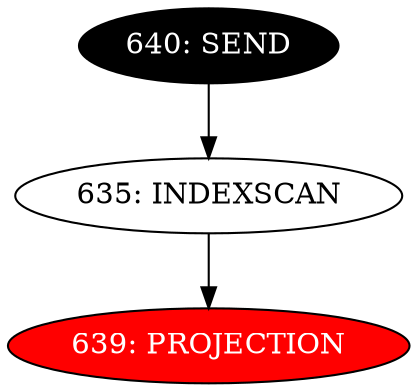 digraph name {
635 [label="635: INDEXSCAN" ];
635 -> 639;
639 [label="639: PROJECTION" fontcolor="white" style="filled" fillcolor="red"];
640 [label="640: SEND" fontcolor="white" style="filled" fillcolor="black"];
640 -> 635;

}

